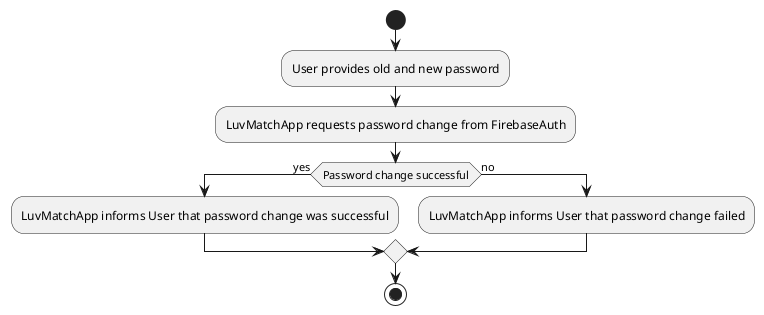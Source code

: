 @startuml
start

:User provides old and new password;
:LuvMatchApp requests password change from FirebaseAuth;

if (Password change successful) then (yes)
    :LuvMatchApp informs User that password change was successful;
else (no)
    :LuvMatchApp informs User that password change failed;
endif

stop
@enduml

